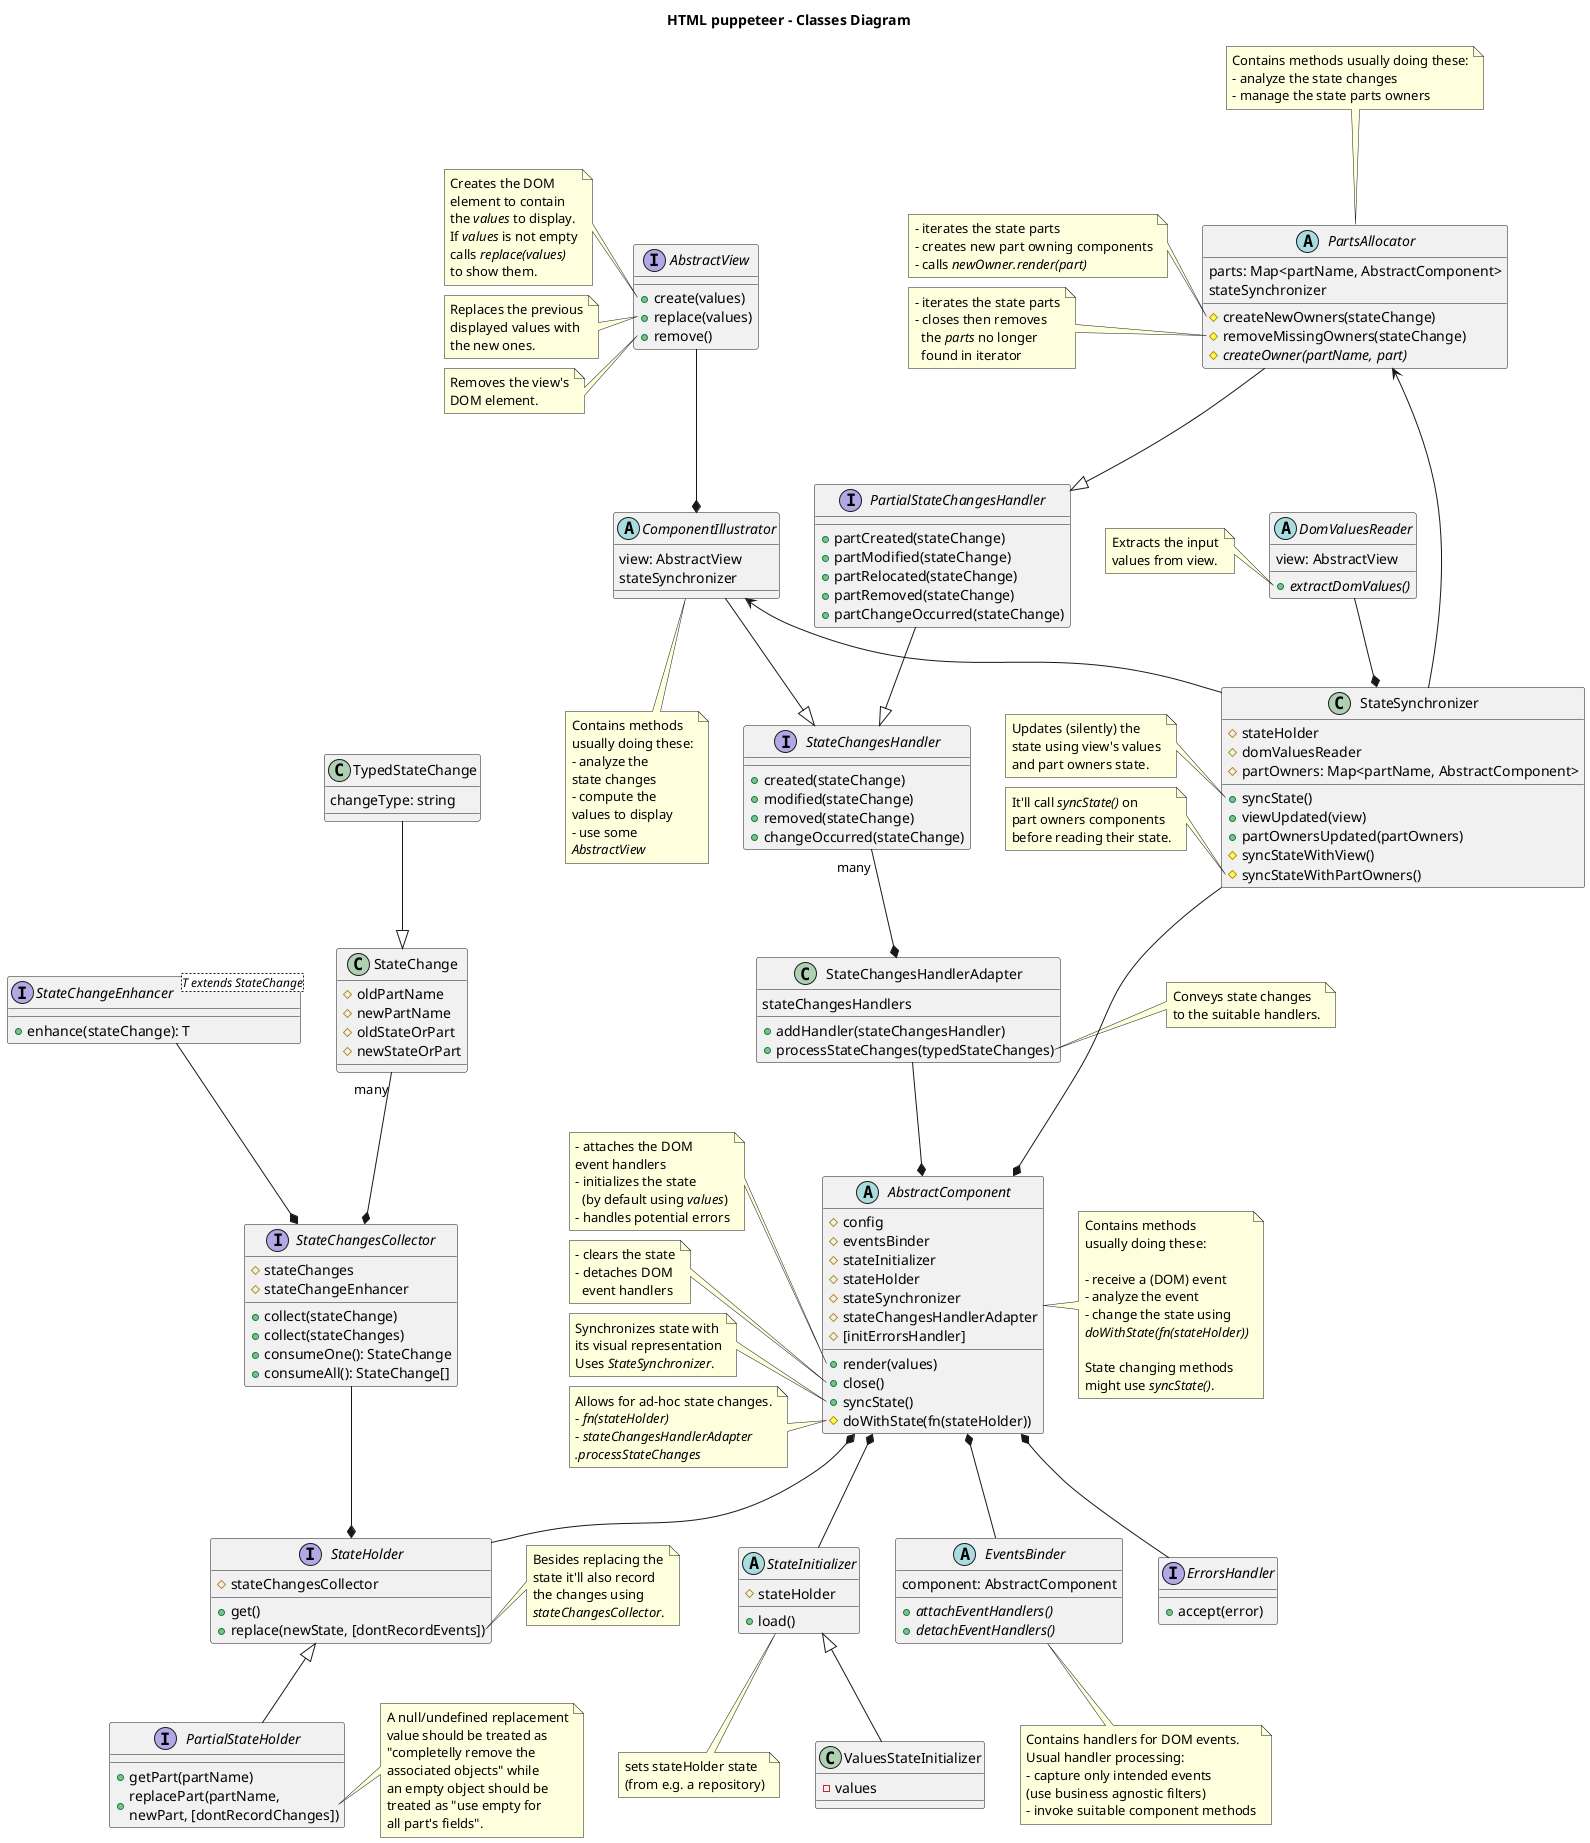 @startuml

title HTML puppeteer - Classes Diagram

abstract EventsBinder {
  component: AbstractComponent
  {abstract}+attachEventHandlers()
  {abstract}+detachEventHandlers()
}

note bottom of EventsBinder
  Contains handlers for DOM events.
  Usual handler processing:
  - capture only intended events
  (use business agnostic filters)
  - invoke suitable component methods
end note

abstract AbstractComponent {
  #config
  #eventsBinder
  #stateInitializer
  #stateHolder
  #stateSynchronizer
  #stateChangesHandlerAdapter
  #[initErrorsHandler]
  +render(values)
  +close()
  +syncState()
  #doWithState(fn(stateHolder))
}

note right of AbstractComponent
  Contains methods
  usually doing these:

  - receive a (DOM) event
  - analyze the event
  - change the state using
  <i>doWithState(fn(stateHolder))</i>

  State changing methods
  might use <i>syncState()</i>.
end note

/'note left of AbstractComponent::constructor
<i>config</i> parameter is used
to set/initialize any field.

If too complex <i>config</i> could
actually be a <i>configurer</i> class.

An important <i>config</i> attribute
is the component's DOM element
which usually will already exist.
end note'/

/'note left of AbstractComponent::domElement
Is the component's DOM element
which for parent/root components
will usually already exist.
Part owner components on the
other hand should be able to
create and identify it by only
using the state; e.g. dom
element's id could be <i>partName</i>.
end note'/

note left of AbstractComponent::"render(values)"
- attaches the DOM
event handlers
- initializes the state
  (by default using <i>values</i>)
- handles potential errors
end note

note left of AbstractComponent::"close()"
- clears the state
- detaches DOM
  event handlers
end note

note left of AbstractComponent::syncState
Synchronizes state with
its visual representation
Uses <i>StateSynchronizer</i>.
end note

note left of AbstractComponent::doWithState
Allows for ad-hoc state changes.
- <i>fn(stateHolder)</i>
- <i>stateChangesHandlerAdapter</i>
<i>.processStateChanges</i>
end note

interface ErrorsHandler {
+accept(error)
}

interface AbstractView {
+create(values)
+replace(values)
+remove()
}

note left of AbstractView::create
Creates the DOM
element to contain
the <i>values</i> to display.
If <i>values</i> is not empty
calls <i>replace(values)</i>
to show them.
end note

note left of AbstractView::replace
Replaces the previous
displayed values with
the new ones.
end note

note left of AbstractView::remove
Removes the view's
DOM element.
end note

abstract StateInitializer {
#stateHolder
+load()
}

note bottom of StateInitializer
sets stateHolder state
(from e.g. a repository)
end note

class ValuesStateInitializer {
-values
}

class StateChange {
#oldPartName
#newPartName
#oldStateOrPart
#newStateOrPart
}

class TypedStateChange {
changeType: string
}

interface StateChangeEnhancer<T extends StateChange> {
+enhance(stateChange): T
}

interface StateChangesCollector {
#stateChanges
#stateChangeEnhancer
+collect(stateChange)
+collect(stateChanges)
+consumeOne(): StateChange
+consumeAll(): StateChange[]
}

interface StateHolder {
+get()
+replace(newState, [dontRecordEvents])
#stateChangesCollector
}

note right of StateHolder::replace
Besides replacing the
state it'll also record
the changes using
<i>stateChangesCollector</i>.
end note

interface PartialStateHolder {
+getPart(partName)
+replacePart(partName, \nnewPart, [dontRecordChanges])
}

note right of PartialStateHolder::replacePart {
A null/undefined replacement
value should be treated as
"completelly remove the
associated objects" while
an empty object should be
treated as "use empty for
all part's fields".
}

class StateChangesHandlerAdapter {
stateChangesHandlers
+addHandler(stateChangesHandler)
+processStateChanges(typedStateChanges)
}

/'note left of StateChangesHandlerAdapter::handlerMappingRules
Defaults to:
- map state initialization
(aka creation) to
<i>created(stateChange)</i>
- map state modification
to <i>modified(stateChange)</i>
- map state part (aka section)
modification to
<i>partModified(stateChange)</i>
- map state part removal to
<i>partRemoved(stateChange)</i>
end note'/

note right of StateChangesHandlerAdapter::processStateChanges
Conveys state changes
to the suitable handlers.
end note

interface StateChangesHandler {
+created(stateChange)
+modified(stateChange)
+removed(stateChange)
+changeOccurred(stateChange)
}

interface PartialStateChangesHandler {
+partCreated(stateChange)
+partModified(stateChange)
+partRelocated(stateChange)
+partRemoved(stateChange)
+partChangeOccurred(stateChange)
}

abstract ComponentIllustrator {
view: AbstractView
stateSynchronizer
}

note bottom of ComponentIllustrator
Contains methods
usually doing these:
- analyze the
state changes
- compute the
values to display
- use some
<i>AbstractView</i>
end note

abstract PartsAllocator {
parts: Map<partName, AbstractComponent>
stateSynchronizer
#createNewOwners(stateChange)
#removeMissingOwners(stateChange)
#{abstract}createOwner(partName, part)
}

note top of PartsAllocator
Contains methods usually doing these:
- analyze the state changes
- manage the state parts owners
end note

note left of PartsAllocator::createNewOwners
- iterates the state parts
- creates new part owning components
- calls <i>newOwner.render(part)</i>
end note

note left of PartsAllocator::removeMissingOwners
- iterates the state parts
- closes then removes
  the <i>parts</i> no longer
  found in iterator
end note

class StateSynchronizer {
  #stateHolder
  #domValuesReader
  #partOwners: Map<partName, AbstractComponent>
  +syncState()
  +viewUpdated(view)
  +partOwnersUpdated(partOwners)
  #syncStateWithView()
  #syncStateWithPartOwners()
}

note left of StateSynchronizer::syncState
Updates (silently) the
state using view's values
and part owners state.
end note

note left of StateSynchronizer::syncStateWithPartOwners
It'll call <i>syncState()</i> on
part owners components
before reading their state.
end note

abstract DomValuesReader {
  view: AbstractView
  {abstract}+extractDomValues()
}

note left of DomValuesReader::extractDomValues
Extracts the input
values from view.
end note

AbstractComponent *-down- EventsBinder
AbstractComponent *-down- StateHolder
AbstractComponent *-down- StateInitializer
AbstractComponent *-up- StateChangesHandlerAdapter
StateChangesHandlerAdapter *-up- "many" StateChangesHandler
ComponentIllustrator *-up- AbstractView
PartialStateChangesHandler -down-|> StateChangesHandler
PartsAllocator -down-|> PartialStateChangesHandler
'StateChangesHandler -up-{ AbstractView : might use
'DomValuesReader *-up- AbstractView
StateSynchronizer *-up- DomValuesReader
StateSynchronizer -up-> PartsAllocator
StateSynchronizer -up-> ComponentIllustrator
AbstractComponent *-up- StateSynchronizer
AbstractComponent *-down- ErrorsHandler
'AbstractComponent *-right- PartsAllocator
PartialStateHolder -up-|> StateHolder
StateHolder *-up- StateChangesCollector
StateChangesCollector *-up- "many" StateChange
ComponentIllustrator --|> StateChangesHandler
TypedStateChange -down-|> StateChange
'PartsAllocator -down-> StateHolder
ValuesStateInitializer -up-|> StateInitializer
StateChangesCollector *-up- StateChangeEnhancer

/'note as setElement
<i>domElement</i>
is the component's
(root) DOM element
end note

ComponentIllustrator .. setElement
setElement .. DomValuesReader'/

@enduml
